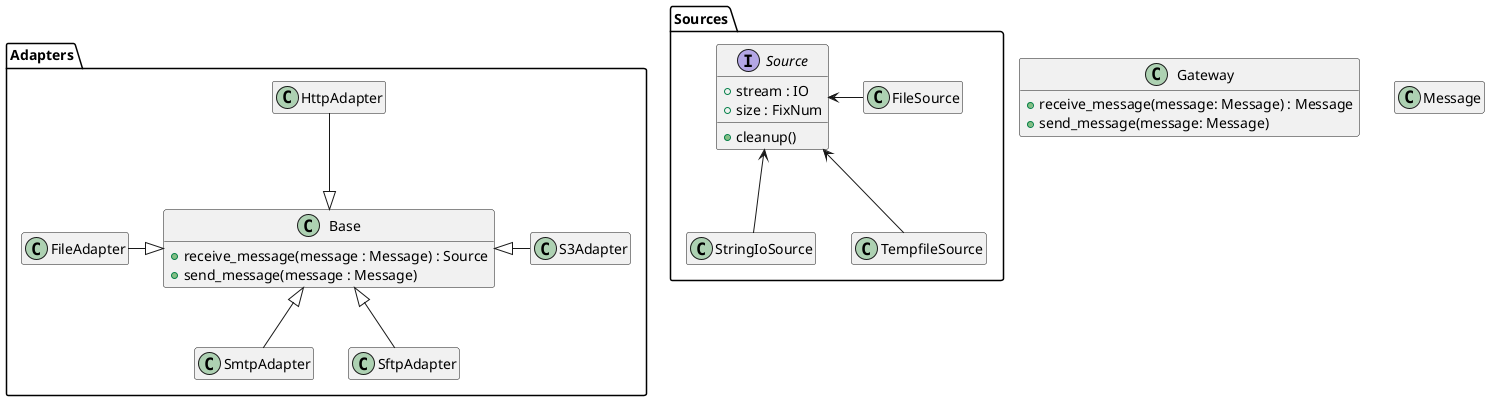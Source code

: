 @startuml
skinparam shadowing false
hide empty methods
hide empty attributes

skinparam package<<Layout>> {
  borderColor Transparent
  backgroundColor Transparent
  fontColor Transparent
  stereotypeFontColor Transparent
  shadowing false
}

package Adapters {
  class Base {
    + receive_message(message : Message) : Source
    + send_message(message : Message)
  }

  class FileAdapter
  class HttpAdapter
  class SftpAdapter
  class S3Adapter
  class SmtpAdapter

  FileAdapter -r-|> Base
  HttpAdapter -d-|> Base
  S3Adapter -l-|> Base
  SftpAdapter -u-|> Base
  SmtpAdapter -u-|> Base

  SftpAdapter -l[hidden]- SmtpAdapter
}

class Gateway {
  + receive_message(message: Message) : Message
  + send_message(message: Message)
}
class Message

package Sources {
  interface Source {
    + cleanup()
    + stream : IO
    + size : FixNum
  }
  class FileSource
  class StringIoSource
  class TempfileSource

  Source <- FileSource
  Source <-- StringIoSource
  Source <-- TempfileSource
}
@enduml
